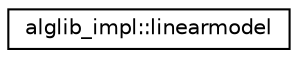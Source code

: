 digraph "Graphical Class Hierarchy"
{
  edge [fontname="Helvetica",fontsize="10",labelfontname="Helvetica",labelfontsize="10"];
  node [fontname="Helvetica",fontsize="10",shape=record];
  rankdir="LR";
  Node0 [label="alglib_impl::linearmodel",height=0.2,width=0.4,color="black", fillcolor="white", style="filled",URL="$structalglib__impl_1_1linearmodel.html"];
}
